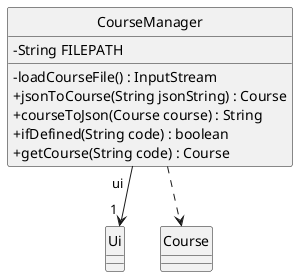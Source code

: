 @startuml
'https://plantuml.com/class-diagram
hide circle
skinparam classAttributeIconSize 0

CourseManager "ui  " --> "1 " Ui
CourseManager ..> Course

class CourseManager {
-String FILEPATH
-loadCourseFile() : InputStream
+jsonToCourse(String jsonString) : Course
+courseToJson(Course course) : String
+ifDefined(String code) : boolean
+getCourse(String code) : Course
}

@enduml